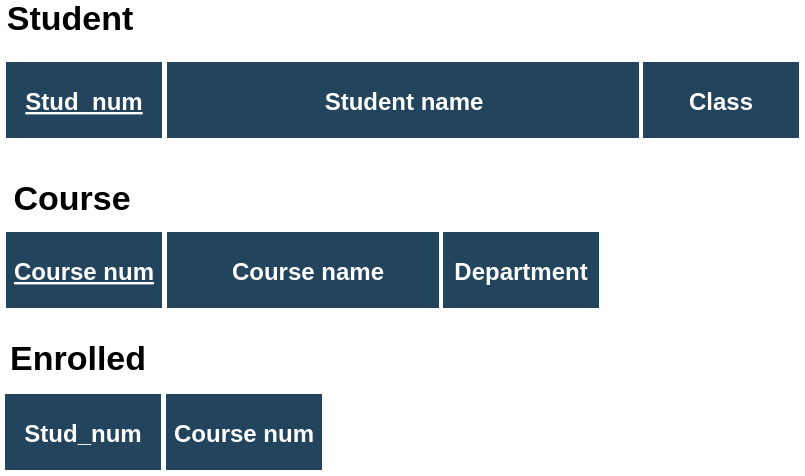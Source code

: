 <mxfile version="12.2.2" type="device" pages="1"><diagram name="Page-1" id="8378b5f6-a2b2-b727-a746-972ab9d02e00"><mxGraphModel dx="932" dy="612" grid="1" gridSize="10" guides="1" tooltips="1" connect="0" arrows="1" fold="1" page="1" pageScale="1.5" pageWidth="1169" pageHeight="827" background="#ffffff" math="0" shadow="0"><root><mxCell id="0"/><mxCell id="1" parent="0"/><mxCell id="12" value="Course num" style="fillColor=#23445D;strokeColor=#FFFFFF;strokeWidth=2;fontColor=#FFFFFF;fontStyle=1" parent="1" vertex="1"><mxGeometry x="151.0" y="226.0" width="80.0" height="40.0" as="geometry"/></mxCell><mxCell id="mhiVVHJ8IdxQYgoJ9508-110" value="Course num" style="fillColor=#23445D;strokeColor=#FFFFFF;strokeWidth=2;fontColor=#FFFFFF;fontStyle=5" parent="1" vertex="1"><mxGeometry x="71.0" y="145.0" width="80.0" height="40.0" as="geometry"/></mxCell><mxCell id="mhiVVHJ8IdxQYgoJ9508-111" value="Course name" style="fillColor=#23445D;strokeColor=#FFFFFF;strokeWidth=2;fontColor=#FFFFFF;fontStyle=1" parent="1" vertex="1"><mxGeometry x="151.5" y="145" width="143" height="40" as="geometry"/></mxCell><mxCell id="mhiVVHJ8IdxQYgoJ9508-112" value="Department" style="fillColor=#23445D;strokeColor=#FFFFFF;strokeWidth=2;fontColor=#FFFFFF;fontStyle=1" parent="1" vertex="1"><mxGeometry x="289.5" y="145.0" width="80.0" height="40.0" as="geometry"/></mxCell><mxCell id="mhiVVHJ8IdxQYgoJ9508-134" value="Student name" style="fillColor=#23445D;strokeColor=#FFFFFF;strokeWidth=2;fontColor=#FFFFFF;fontStyle=1" parent="1" vertex="1"><mxGeometry x="151.5" y="60" width="239" height="40" as="geometry"/></mxCell><mxCell id="mhiVVHJ8IdxQYgoJ9508-142" value="Class" style="fillColor=#23445D;strokeColor=#FFFFFF;strokeWidth=2;fontColor=#FFFFFF;fontStyle=1" parent="1" vertex="1"><mxGeometry x="389.5" y="60.0" width="80.0" height="40.0" as="geometry"/></mxCell><mxCell id="mhiVVHJ8IdxQYgoJ9508-148" value="Stud_num" style="fillColor=#23445D;strokeColor=#FFFFFF;strokeWidth=2;fontColor=#FFFFFF;fontStyle=5" parent="1" vertex="1"><mxGeometry x="71" y="60.0" width="80.0" height="40.0" as="geometry"/></mxCell><mxCell id="mhiVVHJ8IdxQYgoJ9508-157" value="Stud_num" style="fillColor=#23445D;strokeColor=#FFFFFF;strokeWidth=2;fontColor=#FFFFFF;fontStyle=1" parent="1" vertex="1"><mxGeometry x="70.5" y="226.0" width="80.0" height="40.0" as="geometry"/></mxCell><mxCell id="mhiVVHJ8IdxQYgoJ9508-158" value="Student" style="text;html=1;strokeColor=none;fillColor=none;align=center;verticalAlign=middle;whiteSpace=wrap;rounded=0;strokeWidth=3;fontStyle=1;fontSize=17;" parent="1" vertex="1"><mxGeometry x="83.5" y="30" width="40" height="20" as="geometry"/></mxCell><mxCell id="mhiVVHJ8IdxQYgoJ9508-164" value="Course" style="text;html=1;strokeColor=none;fillColor=none;align=center;verticalAlign=middle;whiteSpace=wrap;rounded=0;strokeWidth=3;fontStyle=1;fontSize=17;" parent="1" vertex="1"><mxGeometry x="84.5" y="120" width="40" height="20" as="geometry"/></mxCell><mxCell id="mhiVVHJ8IdxQYgoJ9508-165" value="Enrolled" style="text;html=1;strokeColor=none;fillColor=none;align=center;verticalAlign=middle;whiteSpace=wrap;rounded=0;strokeWidth=3;fontStyle=1;fontSize=17;" parent="1" vertex="1"><mxGeometry x="88" y="200" width="40" height="20" as="geometry"/></mxCell></root></mxGraphModel></diagram></mxfile>